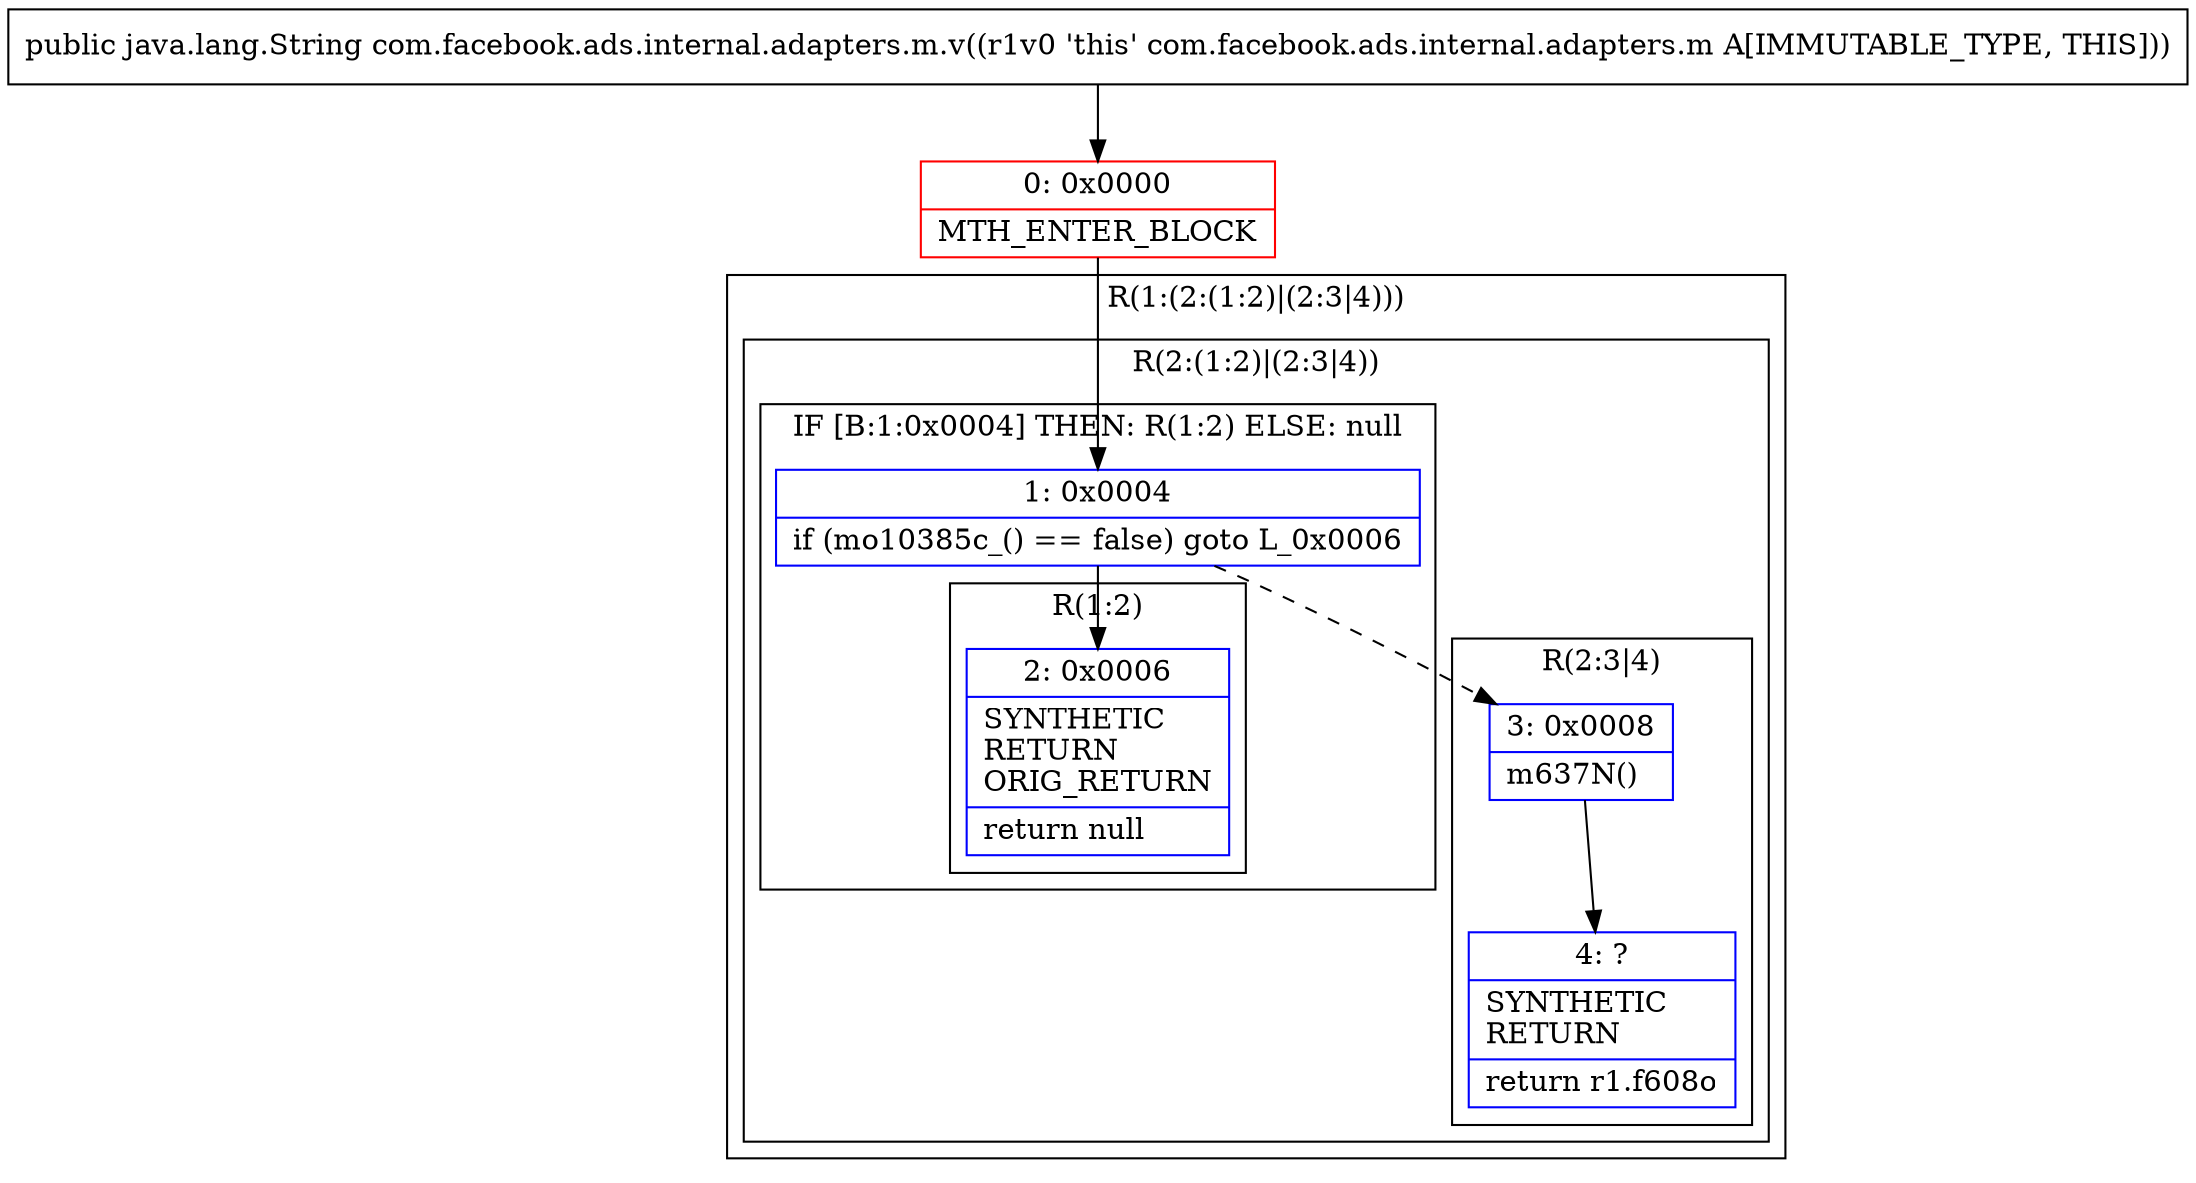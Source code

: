 digraph "CFG forcom.facebook.ads.internal.adapters.m.v()Ljava\/lang\/String;" {
subgraph cluster_Region_2002745602 {
label = "R(1:(2:(1:2)|(2:3|4)))";
node [shape=record,color=blue];
subgraph cluster_Region_586113522 {
label = "R(2:(1:2)|(2:3|4))";
node [shape=record,color=blue];
subgraph cluster_IfRegion_398473105 {
label = "IF [B:1:0x0004] THEN: R(1:2) ELSE: null";
node [shape=record,color=blue];
Node_1 [shape=record,label="{1\:\ 0x0004|if (mo10385c_() == false) goto L_0x0006\l}"];
subgraph cluster_Region_1372195188 {
label = "R(1:2)";
node [shape=record,color=blue];
Node_2 [shape=record,label="{2\:\ 0x0006|SYNTHETIC\lRETURN\lORIG_RETURN\l|return null\l}"];
}
}
subgraph cluster_Region_1565654310 {
label = "R(2:3|4)";
node [shape=record,color=blue];
Node_3 [shape=record,label="{3\:\ 0x0008|m637N()\l}"];
Node_4 [shape=record,label="{4\:\ ?|SYNTHETIC\lRETURN\l|return r1.f608o\l}"];
}
}
}
Node_0 [shape=record,color=red,label="{0\:\ 0x0000|MTH_ENTER_BLOCK\l}"];
MethodNode[shape=record,label="{public java.lang.String com.facebook.ads.internal.adapters.m.v((r1v0 'this' com.facebook.ads.internal.adapters.m A[IMMUTABLE_TYPE, THIS])) }"];
MethodNode -> Node_0;
Node_1 -> Node_2;
Node_1 -> Node_3[style=dashed];
Node_3 -> Node_4;
Node_0 -> Node_1;
}

